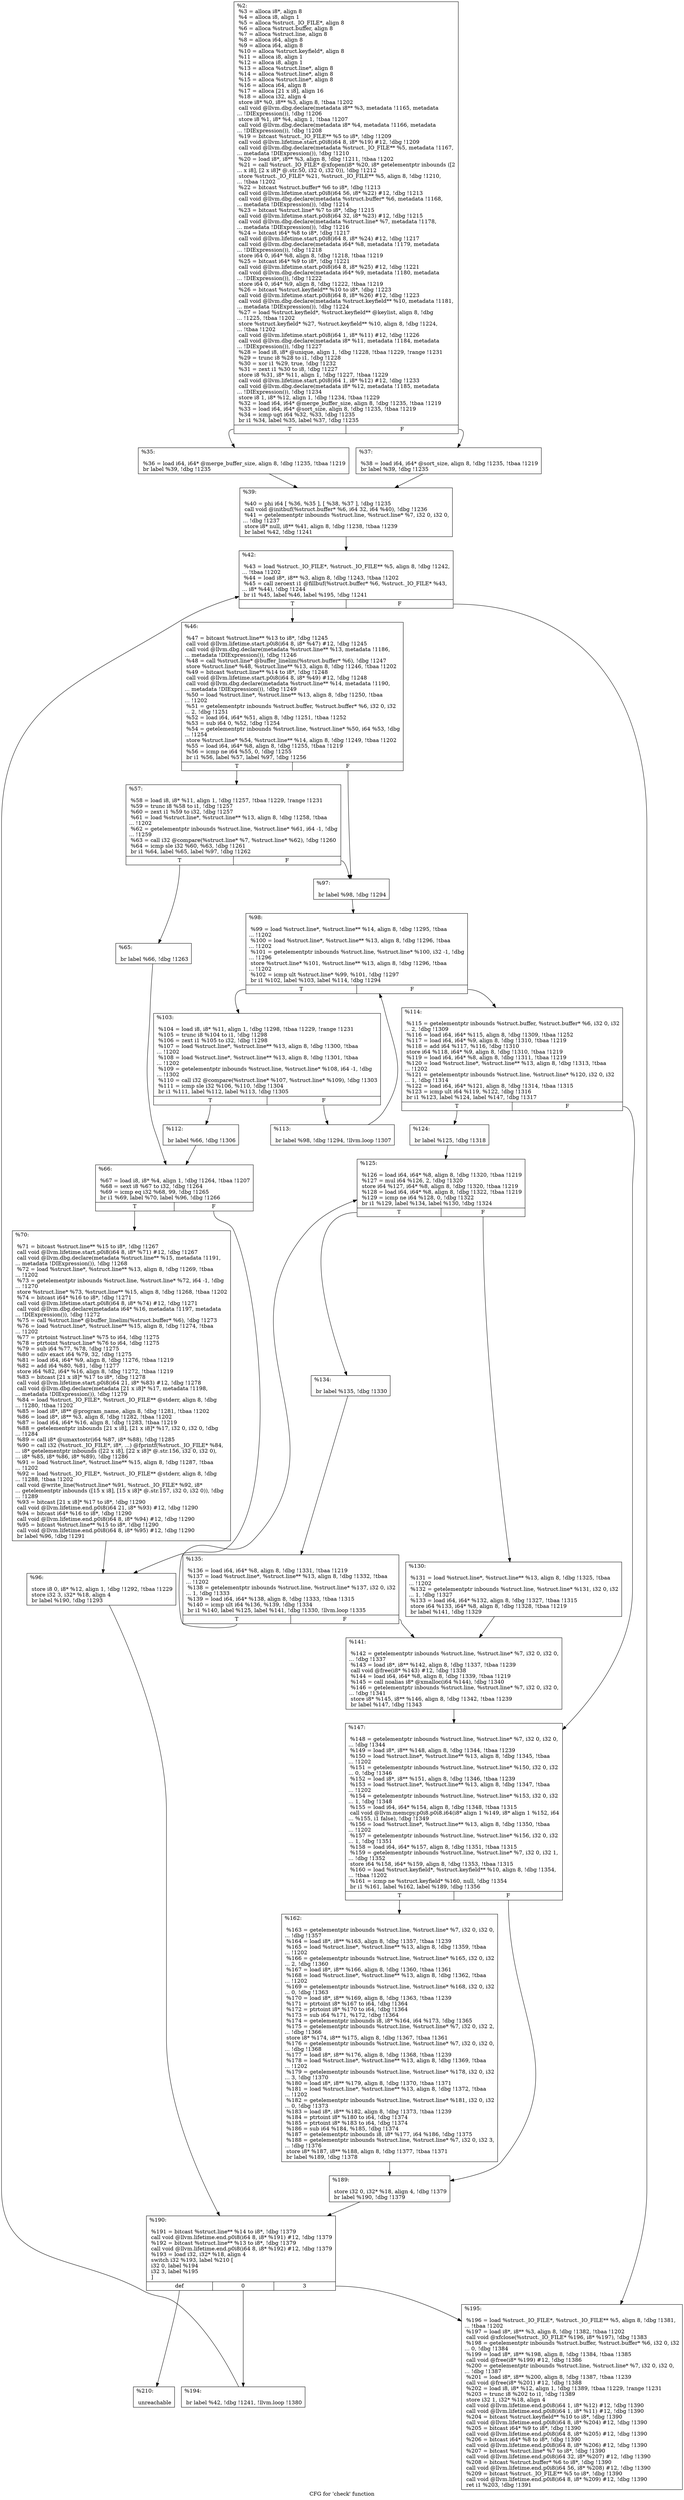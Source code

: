 digraph "CFG for 'check' function" {
	label="CFG for 'check' function";

	Node0x16577d0 [shape=record,label="{%2:\l  %3 = alloca i8*, align 8\l  %4 = alloca i8, align 1\l  %5 = alloca %struct._IO_FILE*, align 8\l  %6 = alloca %struct.buffer, align 8\l  %7 = alloca %struct.line, align 8\l  %8 = alloca i64, align 8\l  %9 = alloca i64, align 8\l  %10 = alloca %struct.keyfield*, align 8\l  %11 = alloca i8, align 1\l  %12 = alloca i8, align 1\l  %13 = alloca %struct.line*, align 8\l  %14 = alloca %struct.line*, align 8\l  %15 = alloca %struct.line*, align 8\l  %16 = alloca i64, align 8\l  %17 = alloca [21 x i8], align 16\l  %18 = alloca i32, align 4\l  store i8* %0, i8** %3, align 8, !tbaa !1202\l  call void @llvm.dbg.declare(metadata i8** %3, metadata !1165, metadata\l... !DIExpression()), !dbg !1206\l  store i8 %1, i8* %4, align 1, !tbaa !1207\l  call void @llvm.dbg.declare(metadata i8* %4, metadata !1166, metadata\l... !DIExpression()), !dbg !1208\l  %19 = bitcast %struct._IO_FILE** %5 to i8*, !dbg !1209\l  call void @llvm.lifetime.start.p0i8(i64 8, i8* %19) #12, !dbg !1209\l  call void @llvm.dbg.declare(metadata %struct._IO_FILE** %5, metadata !1167,\l... metadata !DIExpression()), !dbg !1210\l  %20 = load i8*, i8** %3, align 8, !dbg !1211, !tbaa !1202\l  %21 = call %struct._IO_FILE* @xfopen(i8* %20, i8* getelementptr inbounds ([2\l... x i8], [2 x i8]* @.str.50, i32 0, i32 0)), !dbg !1212\l  store %struct._IO_FILE* %21, %struct._IO_FILE** %5, align 8, !dbg !1210,\l... !tbaa !1202\l  %22 = bitcast %struct.buffer* %6 to i8*, !dbg !1213\l  call void @llvm.lifetime.start.p0i8(i64 56, i8* %22) #12, !dbg !1213\l  call void @llvm.dbg.declare(metadata %struct.buffer* %6, metadata !1168,\l... metadata !DIExpression()), !dbg !1214\l  %23 = bitcast %struct.line* %7 to i8*, !dbg !1215\l  call void @llvm.lifetime.start.p0i8(i64 32, i8* %23) #12, !dbg !1215\l  call void @llvm.dbg.declare(metadata %struct.line* %7, metadata !1178,\l... metadata !DIExpression()), !dbg !1216\l  %24 = bitcast i64* %8 to i8*, !dbg !1217\l  call void @llvm.lifetime.start.p0i8(i64 8, i8* %24) #12, !dbg !1217\l  call void @llvm.dbg.declare(metadata i64* %8, metadata !1179, metadata\l... !DIExpression()), !dbg !1218\l  store i64 0, i64* %8, align 8, !dbg !1218, !tbaa !1219\l  %25 = bitcast i64* %9 to i8*, !dbg !1221\l  call void @llvm.lifetime.start.p0i8(i64 8, i8* %25) #12, !dbg !1221\l  call void @llvm.dbg.declare(metadata i64* %9, metadata !1180, metadata\l... !DIExpression()), !dbg !1222\l  store i64 0, i64* %9, align 8, !dbg !1222, !tbaa !1219\l  %26 = bitcast %struct.keyfield** %10 to i8*, !dbg !1223\l  call void @llvm.lifetime.start.p0i8(i64 8, i8* %26) #12, !dbg !1223\l  call void @llvm.dbg.declare(metadata %struct.keyfield** %10, metadata !1181,\l... metadata !DIExpression()), !dbg !1224\l  %27 = load %struct.keyfield*, %struct.keyfield** @keylist, align 8, !dbg\l... !1225, !tbaa !1202\l  store %struct.keyfield* %27, %struct.keyfield** %10, align 8, !dbg !1224,\l... !tbaa !1202\l  call void @llvm.lifetime.start.p0i8(i64 1, i8* %11) #12, !dbg !1226\l  call void @llvm.dbg.declare(metadata i8* %11, metadata !1184, metadata\l... !DIExpression()), !dbg !1227\l  %28 = load i8, i8* @unique, align 1, !dbg !1228, !tbaa !1229, !range !1231\l  %29 = trunc i8 %28 to i1, !dbg !1228\l  %30 = xor i1 %29, true, !dbg !1232\l  %31 = zext i1 %30 to i8, !dbg !1227\l  store i8 %31, i8* %11, align 1, !dbg !1227, !tbaa !1229\l  call void @llvm.lifetime.start.p0i8(i64 1, i8* %12) #12, !dbg !1233\l  call void @llvm.dbg.declare(metadata i8* %12, metadata !1185, metadata\l... !DIExpression()), !dbg !1234\l  store i8 1, i8* %12, align 1, !dbg !1234, !tbaa !1229\l  %32 = load i64, i64* @merge_buffer_size, align 8, !dbg !1235, !tbaa !1219\l  %33 = load i64, i64* @sort_size, align 8, !dbg !1235, !tbaa !1219\l  %34 = icmp ugt i64 %32, %33, !dbg !1235\l  br i1 %34, label %35, label %37, !dbg !1235\l|{<s0>T|<s1>F}}"];
	Node0x16577d0:s0 -> Node0x16597b0;
	Node0x16577d0:s1 -> Node0x1659800;
	Node0x16597b0 [shape=record,label="{%35:\l\l  %36 = load i64, i64* @merge_buffer_size, align 8, !dbg !1235, !tbaa !1219\l  br label %39, !dbg !1235\l}"];
	Node0x16597b0 -> Node0x1659850;
	Node0x1659800 [shape=record,label="{%37:\l\l  %38 = load i64, i64* @sort_size, align 8, !dbg !1235, !tbaa !1219\l  br label %39, !dbg !1235\l}"];
	Node0x1659800 -> Node0x1659850;
	Node0x1659850 [shape=record,label="{%39:\l\l  %40 = phi i64 [ %36, %35 ], [ %38, %37 ], !dbg !1235\l  call void @initbuf(%struct.buffer* %6, i64 32, i64 %40), !dbg !1236\l  %41 = getelementptr inbounds %struct.line, %struct.line* %7, i32 0, i32 0,\l... !dbg !1237\l  store i8* null, i8** %41, align 8, !dbg !1238, !tbaa !1239\l  br label %42, !dbg !1241\l}"];
	Node0x1659850 -> Node0x16598a0;
	Node0x16598a0 [shape=record,label="{%42:\l\l  %43 = load %struct._IO_FILE*, %struct._IO_FILE** %5, align 8, !dbg !1242,\l... !tbaa !1202\l  %44 = load i8*, i8** %3, align 8, !dbg !1243, !tbaa !1202\l  %45 = call zeroext i1 @fillbuf(%struct.buffer* %6, %struct._IO_FILE* %43,\l... i8* %44), !dbg !1244\l  br i1 %45, label %46, label %195, !dbg !1241\l|{<s0>T|<s1>F}}"];
	Node0x16598a0:s0 -> Node0x16598f0;
	Node0x16598a0:s1 -> Node0x165a020;
	Node0x16598f0 [shape=record,label="{%46:\l\l  %47 = bitcast %struct.line** %13 to i8*, !dbg !1245\l  call void @llvm.lifetime.start.p0i8(i64 8, i8* %47) #12, !dbg !1245\l  call void @llvm.dbg.declare(metadata %struct.line** %13, metadata !1186,\l... metadata !DIExpression()), !dbg !1246\l  %48 = call %struct.line* @buffer_linelim(%struct.buffer* %6), !dbg !1247\l  store %struct.line* %48, %struct.line** %13, align 8, !dbg !1246, !tbaa !1202\l  %49 = bitcast %struct.line** %14 to i8*, !dbg !1248\l  call void @llvm.lifetime.start.p0i8(i64 8, i8* %49) #12, !dbg !1248\l  call void @llvm.dbg.declare(metadata %struct.line** %14, metadata !1190,\l... metadata !DIExpression()), !dbg !1249\l  %50 = load %struct.line*, %struct.line** %13, align 8, !dbg !1250, !tbaa\l... !1202\l  %51 = getelementptr inbounds %struct.buffer, %struct.buffer* %6, i32 0, i32\l... 2, !dbg !1251\l  %52 = load i64, i64* %51, align 8, !dbg !1251, !tbaa !1252\l  %53 = sub i64 0, %52, !dbg !1254\l  %54 = getelementptr inbounds %struct.line, %struct.line* %50, i64 %53, !dbg\l... !1254\l  store %struct.line* %54, %struct.line** %14, align 8, !dbg !1249, !tbaa !1202\l  %55 = load i64, i64* %8, align 8, !dbg !1255, !tbaa !1219\l  %56 = icmp ne i64 %55, 0, !dbg !1255\l  br i1 %56, label %57, label %97, !dbg !1256\l|{<s0>T|<s1>F}}"];
	Node0x16598f0:s0 -> Node0x1659940;
	Node0x16598f0:s1 -> Node0x1659ad0;
	Node0x1659940 [shape=record,label="{%57:\l\l  %58 = load i8, i8* %11, align 1, !dbg !1257, !tbaa !1229, !range !1231\l  %59 = trunc i8 %58 to i1, !dbg !1257\l  %60 = zext i1 %59 to i32, !dbg !1257\l  %61 = load %struct.line*, %struct.line** %13, align 8, !dbg !1258, !tbaa\l... !1202\l  %62 = getelementptr inbounds %struct.line, %struct.line* %61, i64 -1, !dbg\l... !1259\l  %63 = call i32 @compare(%struct.line* %7, %struct.line* %62), !dbg !1260\l  %64 = icmp sle i32 %60, %63, !dbg !1261\l  br i1 %64, label %65, label %97, !dbg !1262\l|{<s0>T|<s1>F}}"];
	Node0x1659940:s0 -> Node0x1659990;
	Node0x1659940:s1 -> Node0x1659ad0;
	Node0x1659990 [shape=record,label="{%65:\l\l  br label %66, !dbg !1263\l}"];
	Node0x1659990 -> Node0x16599e0;
	Node0x16599e0 [shape=record,label="{%66:\l\l  %67 = load i8, i8* %4, align 1, !dbg !1264, !tbaa !1207\l  %68 = sext i8 %67 to i32, !dbg !1264\l  %69 = icmp eq i32 %68, 99, !dbg !1265\l  br i1 %69, label %70, label %96, !dbg !1266\l|{<s0>T|<s1>F}}"];
	Node0x16599e0:s0 -> Node0x1659a30;
	Node0x16599e0:s1 -> Node0x1659a80;
	Node0x1659a30 [shape=record,label="{%70:\l\l  %71 = bitcast %struct.line** %15 to i8*, !dbg !1267\l  call void @llvm.lifetime.start.p0i8(i64 8, i8* %71) #12, !dbg !1267\l  call void @llvm.dbg.declare(metadata %struct.line** %15, metadata !1191,\l... metadata !DIExpression()), !dbg !1268\l  %72 = load %struct.line*, %struct.line** %13, align 8, !dbg !1269, !tbaa\l... !1202\l  %73 = getelementptr inbounds %struct.line, %struct.line* %72, i64 -1, !dbg\l... !1270\l  store %struct.line* %73, %struct.line** %15, align 8, !dbg !1268, !tbaa !1202\l  %74 = bitcast i64* %16 to i8*, !dbg !1271\l  call void @llvm.lifetime.start.p0i8(i64 8, i8* %74) #12, !dbg !1271\l  call void @llvm.dbg.declare(metadata i64* %16, metadata !1197, metadata\l... !DIExpression()), !dbg !1272\l  %75 = call %struct.line* @buffer_linelim(%struct.buffer* %6), !dbg !1273\l  %76 = load %struct.line*, %struct.line** %15, align 8, !dbg !1274, !tbaa\l... !1202\l  %77 = ptrtoint %struct.line* %75 to i64, !dbg !1275\l  %78 = ptrtoint %struct.line* %76 to i64, !dbg !1275\l  %79 = sub i64 %77, %78, !dbg !1275\l  %80 = sdiv exact i64 %79, 32, !dbg !1275\l  %81 = load i64, i64* %9, align 8, !dbg !1276, !tbaa !1219\l  %82 = add i64 %80, %81, !dbg !1277\l  store i64 %82, i64* %16, align 8, !dbg !1272, !tbaa !1219\l  %83 = bitcast [21 x i8]* %17 to i8*, !dbg !1278\l  call void @llvm.lifetime.start.p0i8(i64 21, i8* %83) #12, !dbg !1278\l  call void @llvm.dbg.declare(metadata [21 x i8]* %17, metadata !1198,\l... metadata !DIExpression()), !dbg !1279\l  %84 = load %struct._IO_FILE*, %struct._IO_FILE** @stderr, align 8, !dbg\l... !1280, !tbaa !1202\l  %85 = load i8*, i8** @program_name, align 8, !dbg !1281, !tbaa !1202\l  %86 = load i8*, i8** %3, align 8, !dbg !1282, !tbaa !1202\l  %87 = load i64, i64* %16, align 8, !dbg !1283, !tbaa !1219\l  %88 = getelementptr inbounds [21 x i8], [21 x i8]* %17, i32 0, i32 0, !dbg\l... !1284\l  %89 = call i8* @umaxtostr(i64 %87, i8* %88), !dbg !1285\l  %90 = call i32 (%struct._IO_FILE*, i8*, ...) @fprintf(%struct._IO_FILE* %84,\l... i8* getelementptr inbounds ([22 x i8], [22 x i8]* @.str.156, i32 0, i32 0),\l... i8* %85, i8* %86, i8* %89), !dbg !1286\l  %91 = load %struct.line*, %struct.line** %15, align 8, !dbg !1287, !tbaa\l... !1202\l  %92 = load %struct._IO_FILE*, %struct._IO_FILE** @stderr, align 8, !dbg\l... !1288, !tbaa !1202\l  call void @write_line(%struct.line* %91, %struct._IO_FILE* %92, i8*\l... getelementptr inbounds ([15 x i8], [15 x i8]* @.str.157, i32 0, i32 0)), !dbg\l... !1289\l  %93 = bitcast [21 x i8]* %17 to i8*, !dbg !1290\l  call void @llvm.lifetime.end.p0i8(i64 21, i8* %93) #12, !dbg !1290\l  %94 = bitcast i64* %16 to i8*, !dbg !1290\l  call void @llvm.lifetime.end.p0i8(i64 8, i8* %94) #12, !dbg !1290\l  %95 = bitcast %struct.line** %15 to i8*, !dbg !1290\l  call void @llvm.lifetime.end.p0i8(i64 8, i8* %95) #12, !dbg !1290\l  br label %96, !dbg !1291\l}"];
	Node0x1659a30 -> Node0x1659a80;
	Node0x1659a80 [shape=record,label="{%96:\l\l  store i8 0, i8* %12, align 1, !dbg !1292, !tbaa !1229\l  store i32 3, i32* %18, align 4\l  br label %190, !dbg !1293\l}"];
	Node0x1659a80 -> Node0x1659f80;
	Node0x1659ad0 [shape=record,label="{%97:\l\l  br label %98, !dbg !1294\l}"];
	Node0x1659ad0 -> Node0x1659b20;
	Node0x1659b20 [shape=record,label="{%98:\l\l  %99 = load %struct.line*, %struct.line** %14, align 8, !dbg !1295, !tbaa\l... !1202\l  %100 = load %struct.line*, %struct.line** %13, align 8, !dbg !1296, !tbaa\l... !1202\l  %101 = getelementptr inbounds %struct.line, %struct.line* %100, i32 -1, !dbg\l... !1296\l  store %struct.line* %101, %struct.line** %13, align 8, !dbg !1296, !tbaa\l... !1202\l  %102 = icmp ult %struct.line* %99, %101, !dbg !1297\l  br i1 %102, label %103, label %114, !dbg !1294\l|{<s0>T|<s1>F}}"];
	Node0x1659b20:s0 -> Node0x1659b70;
	Node0x1659b20:s1 -> Node0x1659c60;
	Node0x1659b70 [shape=record,label="{%103:\l\l  %104 = load i8, i8* %11, align 1, !dbg !1298, !tbaa !1229, !range !1231\l  %105 = trunc i8 %104 to i1, !dbg !1298\l  %106 = zext i1 %105 to i32, !dbg !1298\l  %107 = load %struct.line*, %struct.line** %13, align 8, !dbg !1300, !tbaa\l... !1202\l  %108 = load %struct.line*, %struct.line** %13, align 8, !dbg !1301, !tbaa\l... !1202\l  %109 = getelementptr inbounds %struct.line, %struct.line* %108, i64 -1, !dbg\l... !1302\l  %110 = call i32 @compare(%struct.line* %107, %struct.line* %109), !dbg !1303\l  %111 = icmp sle i32 %106, %110, !dbg !1304\l  br i1 %111, label %112, label %113, !dbg !1305\l|{<s0>T|<s1>F}}"];
	Node0x1659b70:s0 -> Node0x1659bc0;
	Node0x1659b70:s1 -> Node0x1659c10;
	Node0x1659bc0 [shape=record,label="{%112:\l\l  br label %66, !dbg !1306\l}"];
	Node0x1659bc0 -> Node0x16599e0;
	Node0x1659c10 [shape=record,label="{%113:\l\l  br label %98, !dbg !1294, !llvm.loop !1307\l}"];
	Node0x1659c10 -> Node0x1659b20;
	Node0x1659c60 [shape=record,label="{%114:\l\l  %115 = getelementptr inbounds %struct.buffer, %struct.buffer* %6, i32 0, i32\l... 2, !dbg !1309\l  %116 = load i64, i64* %115, align 8, !dbg !1309, !tbaa !1252\l  %117 = load i64, i64* %9, align 8, !dbg !1310, !tbaa !1219\l  %118 = add i64 %117, %116, !dbg !1310\l  store i64 %118, i64* %9, align 8, !dbg !1310, !tbaa !1219\l  %119 = load i64, i64* %8, align 8, !dbg !1311, !tbaa !1219\l  %120 = load %struct.line*, %struct.line** %13, align 8, !dbg !1313, !tbaa\l... !1202\l  %121 = getelementptr inbounds %struct.line, %struct.line* %120, i32 0, i32\l... 1, !dbg !1314\l  %122 = load i64, i64* %121, align 8, !dbg !1314, !tbaa !1315\l  %123 = icmp ult i64 %119, %122, !dbg !1316\l  br i1 %123, label %124, label %147, !dbg !1317\l|{<s0>T|<s1>F}}"];
	Node0x1659c60:s0 -> Node0x1659cb0;
	Node0x1659c60:s1 -> Node0x1659e90;
	Node0x1659cb0 [shape=record,label="{%124:\l\l  br label %125, !dbg !1318\l}"];
	Node0x1659cb0 -> Node0x1659d00;
	Node0x1659d00 [shape=record,label="{%125:\l\l  %126 = load i64, i64* %8, align 8, !dbg !1320, !tbaa !1219\l  %127 = mul i64 %126, 2, !dbg !1320\l  store i64 %127, i64* %8, align 8, !dbg !1320, !tbaa !1219\l  %128 = load i64, i64* %8, align 8, !dbg !1322, !tbaa !1219\l  %129 = icmp ne i64 %128, 0, !dbg !1322\l  br i1 %129, label %134, label %130, !dbg !1324\l|{<s0>T|<s1>F}}"];
	Node0x1659d00:s0 -> Node0x1659da0;
	Node0x1659d00:s1 -> Node0x1659d50;
	Node0x1659d50 [shape=record,label="{%130:\l\l  %131 = load %struct.line*, %struct.line** %13, align 8, !dbg !1325, !tbaa\l... !1202\l  %132 = getelementptr inbounds %struct.line, %struct.line* %131, i32 0, i32\l... 1, !dbg !1327\l  %133 = load i64, i64* %132, align 8, !dbg !1327, !tbaa !1315\l  store i64 %133, i64* %8, align 8, !dbg !1328, !tbaa !1219\l  br label %141, !dbg !1329\l}"];
	Node0x1659d50 -> Node0x1659e40;
	Node0x1659da0 [shape=record,label="{%134:\l\l  br label %135, !dbg !1330\l}"];
	Node0x1659da0 -> Node0x1659df0;
	Node0x1659df0 [shape=record,label="{%135:\l\l  %136 = load i64, i64* %8, align 8, !dbg !1331, !tbaa !1219\l  %137 = load %struct.line*, %struct.line** %13, align 8, !dbg !1332, !tbaa\l... !1202\l  %138 = getelementptr inbounds %struct.line, %struct.line* %137, i32 0, i32\l... 1, !dbg !1333\l  %139 = load i64, i64* %138, align 8, !dbg !1333, !tbaa !1315\l  %140 = icmp ult i64 %136, %139, !dbg !1334\l  br i1 %140, label %125, label %141, !dbg !1330, !llvm.loop !1335\l|{<s0>T|<s1>F}}"];
	Node0x1659df0:s0 -> Node0x1659d00;
	Node0x1659df0:s1 -> Node0x1659e40;
	Node0x1659e40 [shape=record,label="{%141:\l\l  %142 = getelementptr inbounds %struct.line, %struct.line* %7, i32 0, i32 0,\l... !dbg !1337\l  %143 = load i8*, i8** %142, align 8, !dbg !1337, !tbaa !1239\l  call void @free(i8* %143) #12, !dbg !1338\l  %144 = load i64, i64* %8, align 8, !dbg !1339, !tbaa !1219\l  %145 = call noalias i8* @xmalloc(i64 %144), !dbg !1340\l  %146 = getelementptr inbounds %struct.line, %struct.line* %7, i32 0, i32 0,\l... !dbg !1341\l  store i8* %145, i8** %146, align 8, !dbg !1342, !tbaa !1239\l  br label %147, !dbg !1343\l}"];
	Node0x1659e40 -> Node0x1659e90;
	Node0x1659e90 [shape=record,label="{%147:\l\l  %148 = getelementptr inbounds %struct.line, %struct.line* %7, i32 0, i32 0,\l... !dbg !1344\l  %149 = load i8*, i8** %148, align 8, !dbg !1344, !tbaa !1239\l  %150 = load %struct.line*, %struct.line** %13, align 8, !dbg !1345, !tbaa\l... !1202\l  %151 = getelementptr inbounds %struct.line, %struct.line* %150, i32 0, i32\l... 0, !dbg !1346\l  %152 = load i8*, i8** %151, align 8, !dbg !1346, !tbaa !1239\l  %153 = load %struct.line*, %struct.line** %13, align 8, !dbg !1347, !tbaa\l... !1202\l  %154 = getelementptr inbounds %struct.line, %struct.line* %153, i32 0, i32\l... 1, !dbg !1348\l  %155 = load i64, i64* %154, align 8, !dbg !1348, !tbaa !1315\l  call void @llvm.memcpy.p0i8.p0i8.i64(i8* align 1 %149, i8* align 1 %152, i64\l... %155, i1 false), !dbg !1349\l  %156 = load %struct.line*, %struct.line** %13, align 8, !dbg !1350, !tbaa\l... !1202\l  %157 = getelementptr inbounds %struct.line, %struct.line* %156, i32 0, i32\l... 1, !dbg !1351\l  %158 = load i64, i64* %157, align 8, !dbg !1351, !tbaa !1315\l  %159 = getelementptr inbounds %struct.line, %struct.line* %7, i32 0, i32 1,\l... !dbg !1352\l  store i64 %158, i64* %159, align 8, !dbg !1353, !tbaa !1315\l  %160 = load %struct.keyfield*, %struct.keyfield** %10, align 8, !dbg !1354,\l... !tbaa !1202\l  %161 = icmp ne %struct.keyfield* %160, null, !dbg !1354\l  br i1 %161, label %162, label %189, !dbg !1356\l|{<s0>T|<s1>F}}"];
	Node0x1659e90:s0 -> Node0x1659ee0;
	Node0x1659e90:s1 -> Node0x1659f30;
	Node0x1659ee0 [shape=record,label="{%162:\l\l  %163 = getelementptr inbounds %struct.line, %struct.line* %7, i32 0, i32 0,\l... !dbg !1357\l  %164 = load i8*, i8** %163, align 8, !dbg !1357, !tbaa !1239\l  %165 = load %struct.line*, %struct.line** %13, align 8, !dbg !1359, !tbaa\l... !1202\l  %166 = getelementptr inbounds %struct.line, %struct.line* %165, i32 0, i32\l... 2, !dbg !1360\l  %167 = load i8*, i8** %166, align 8, !dbg !1360, !tbaa !1361\l  %168 = load %struct.line*, %struct.line** %13, align 8, !dbg !1362, !tbaa\l... !1202\l  %169 = getelementptr inbounds %struct.line, %struct.line* %168, i32 0, i32\l... 0, !dbg !1363\l  %170 = load i8*, i8** %169, align 8, !dbg !1363, !tbaa !1239\l  %171 = ptrtoint i8* %167 to i64, !dbg !1364\l  %172 = ptrtoint i8* %170 to i64, !dbg !1364\l  %173 = sub i64 %171, %172, !dbg !1364\l  %174 = getelementptr inbounds i8, i8* %164, i64 %173, !dbg !1365\l  %175 = getelementptr inbounds %struct.line, %struct.line* %7, i32 0, i32 2,\l... !dbg !1366\l  store i8* %174, i8** %175, align 8, !dbg !1367, !tbaa !1361\l  %176 = getelementptr inbounds %struct.line, %struct.line* %7, i32 0, i32 0,\l... !dbg !1368\l  %177 = load i8*, i8** %176, align 8, !dbg !1368, !tbaa !1239\l  %178 = load %struct.line*, %struct.line** %13, align 8, !dbg !1369, !tbaa\l... !1202\l  %179 = getelementptr inbounds %struct.line, %struct.line* %178, i32 0, i32\l... 3, !dbg !1370\l  %180 = load i8*, i8** %179, align 8, !dbg !1370, !tbaa !1371\l  %181 = load %struct.line*, %struct.line** %13, align 8, !dbg !1372, !tbaa\l... !1202\l  %182 = getelementptr inbounds %struct.line, %struct.line* %181, i32 0, i32\l... 0, !dbg !1373\l  %183 = load i8*, i8** %182, align 8, !dbg !1373, !tbaa !1239\l  %184 = ptrtoint i8* %180 to i64, !dbg !1374\l  %185 = ptrtoint i8* %183 to i64, !dbg !1374\l  %186 = sub i64 %184, %185, !dbg !1374\l  %187 = getelementptr inbounds i8, i8* %177, i64 %186, !dbg !1375\l  %188 = getelementptr inbounds %struct.line, %struct.line* %7, i32 0, i32 3,\l... !dbg !1376\l  store i8* %187, i8** %188, align 8, !dbg !1377, !tbaa !1371\l  br label %189, !dbg !1378\l}"];
	Node0x1659ee0 -> Node0x1659f30;
	Node0x1659f30 [shape=record,label="{%189:\l\l  store i32 0, i32* %18, align 4, !dbg !1379\l  br label %190, !dbg !1379\l}"];
	Node0x1659f30 -> Node0x1659f80;
	Node0x1659f80 [shape=record,label="{%190:\l\l  %191 = bitcast %struct.line** %14 to i8*, !dbg !1379\l  call void @llvm.lifetime.end.p0i8(i64 8, i8* %191) #12, !dbg !1379\l  %192 = bitcast %struct.line** %13 to i8*, !dbg !1379\l  call void @llvm.lifetime.end.p0i8(i64 8, i8* %192) #12, !dbg !1379\l  %193 = load i32, i32* %18, align 4\l  switch i32 %193, label %210 [\l    i32 0, label %194\l    i32 3, label %195\l  ]\l|{<s0>def|<s1>0|<s2>3}}"];
	Node0x1659f80:s0 -> Node0x165a070;
	Node0x1659f80:s1 -> Node0x1659fd0;
	Node0x1659f80:s2 -> Node0x165a020;
	Node0x1659fd0 [shape=record,label="{%194:\l\l  br label %42, !dbg !1241, !llvm.loop !1380\l}"];
	Node0x1659fd0 -> Node0x16598a0;
	Node0x165a020 [shape=record,label="{%195:\l\l  %196 = load %struct._IO_FILE*, %struct._IO_FILE** %5, align 8, !dbg !1381,\l... !tbaa !1202\l  %197 = load i8*, i8** %3, align 8, !dbg !1382, !tbaa !1202\l  call void @xfclose(%struct._IO_FILE* %196, i8* %197), !dbg !1383\l  %198 = getelementptr inbounds %struct.buffer, %struct.buffer* %6, i32 0, i32\l... 0, !dbg !1384\l  %199 = load i8*, i8** %198, align 8, !dbg !1384, !tbaa !1385\l  call void @free(i8* %199) #12, !dbg !1386\l  %200 = getelementptr inbounds %struct.line, %struct.line* %7, i32 0, i32 0,\l... !dbg !1387\l  %201 = load i8*, i8** %200, align 8, !dbg !1387, !tbaa !1239\l  call void @free(i8* %201) #12, !dbg !1388\l  %202 = load i8, i8* %12, align 1, !dbg !1389, !tbaa !1229, !range !1231\l  %203 = trunc i8 %202 to i1, !dbg !1389\l  store i32 1, i32* %18, align 4\l  call void @llvm.lifetime.end.p0i8(i64 1, i8* %12) #12, !dbg !1390\l  call void @llvm.lifetime.end.p0i8(i64 1, i8* %11) #12, !dbg !1390\l  %204 = bitcast %struct.keyfield** %10 to i8*, !dbg !1390\l  call void @llvm.lifetime.end.p0i8(i64 8, i8* %204) #12, !dbg !1390\l  %205 = bitcast i64* %9 to i8*, !dbg !1390\l  call void @llvm.lifetime.end.p0i8(i64 8, i8* %205) #12, !dbg !1390\l  %206 = bitcast i64* %8 to i8*, !dbg !1390\l  call void @llvm.lifetime.end.p0i8(i64 8, i8* %206) #12, !dbg !1390\l  %207 = bitcast %struct.line* %7 to i8*, !dbg !1390\l  call void @llvm.lifetime.end.p0i8(i64 32, i8* %207) #12, !dbg !1390\l  %208 = bitcast %struct.buffer* %6 to i8*, !dbg !1390\l  call void @llvm.lifetime.end.p0i8(i64 56, i8* %208) #12, !dbg !1390\l  %209 = bitcast %struct._IO_FILE** %5 to i8*, !dbg !1390\l  call void @llvm.lifetime.end.p0i8(i64 8, i8* %209) #12, !dbg !1390\l  ret i1 %203, !dbg !1391\l}"];
	Node0x165a070 [shape=record,label="{%210:\l\l  unreachable\l}"];
}
